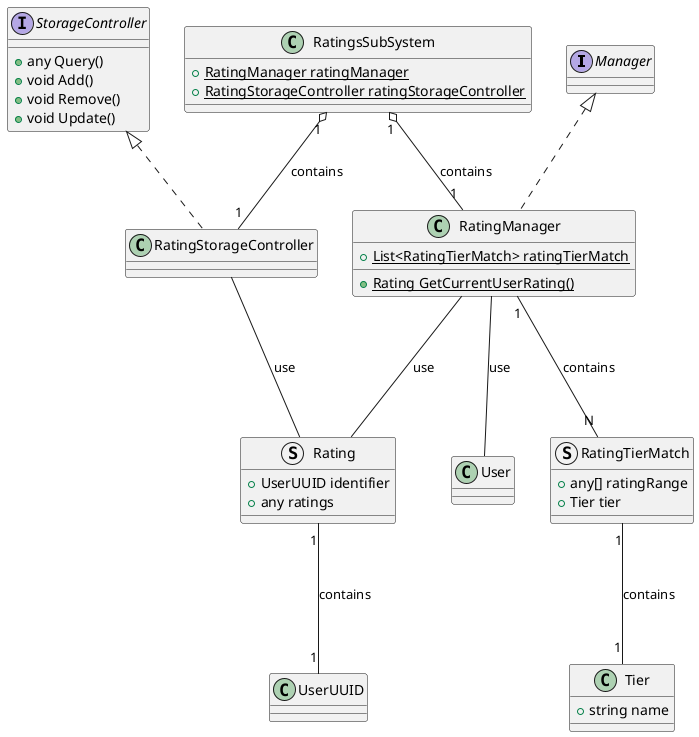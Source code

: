 @startuml
Interface Manager
Interface StorageController {
    + any Query()
    + void Add()
    + void Remove()
    + void Update()
}

class Tier {
    + string name
}

struct RatingTierMatch {
    + any[] ratingRange
    + Tier tier
}
RatingTierMatch "1" --- "1" Tier : contains

struct Rating {
    + UserUUID identifier
    + any ratings
}
Rating "1" --- "1" UserUUID : contains

class RatingManager implements Manager {
    + {static} List<RatingTierMatch> ratingTierMatch
    + {static} Rating GetCurrentUserRating()
}
RatingManager "1" --- "N" RatingTierMatch : contains
RatingManager --- User : use
RatingManager --- Rating : use

class RatingStorageController implements StorageController {}
RatingStorageController --- Rating : use

class RatingsSubSystem {
    + {static} RatingManager ratingManager
    + {static} RatingStorageController ratingStorageController
}

RatingsSubSystem "1" o-- "1" RatingManager : contains
RatingsSubSystem "1" o-- "1" RatingStorageController : contains

@enduml
